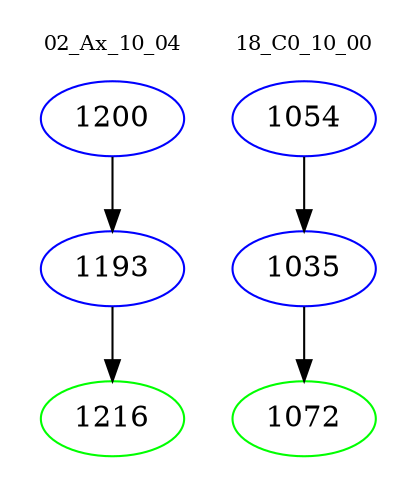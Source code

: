 digraph{
subgraph cluster_0 {
color = white
label = "02_Ax_10_04";
fontsize=10;
T0_1200 [label="1200", color="blue"]
T0_1200 -> T0_1193 [color="black"]
T0_1193 [label="1193", color="blue"]
T0_1193 -> T0_1216 [color="black"]
T0_1216 [label="1216", color="green"]
}
subgraph cluster_1 {
color = white
label = "18_C0_10_00";
fontsize=10;
T1_1054 [label="1054", color="blue"]
T1_1054 -> T1_1035 [color="black"]
T1_1035 [label="1035", color="blue"]
T1_1035 -> T1_1072 [color="black"]
T1_1072 [label="1072", color="green"]
}
}
